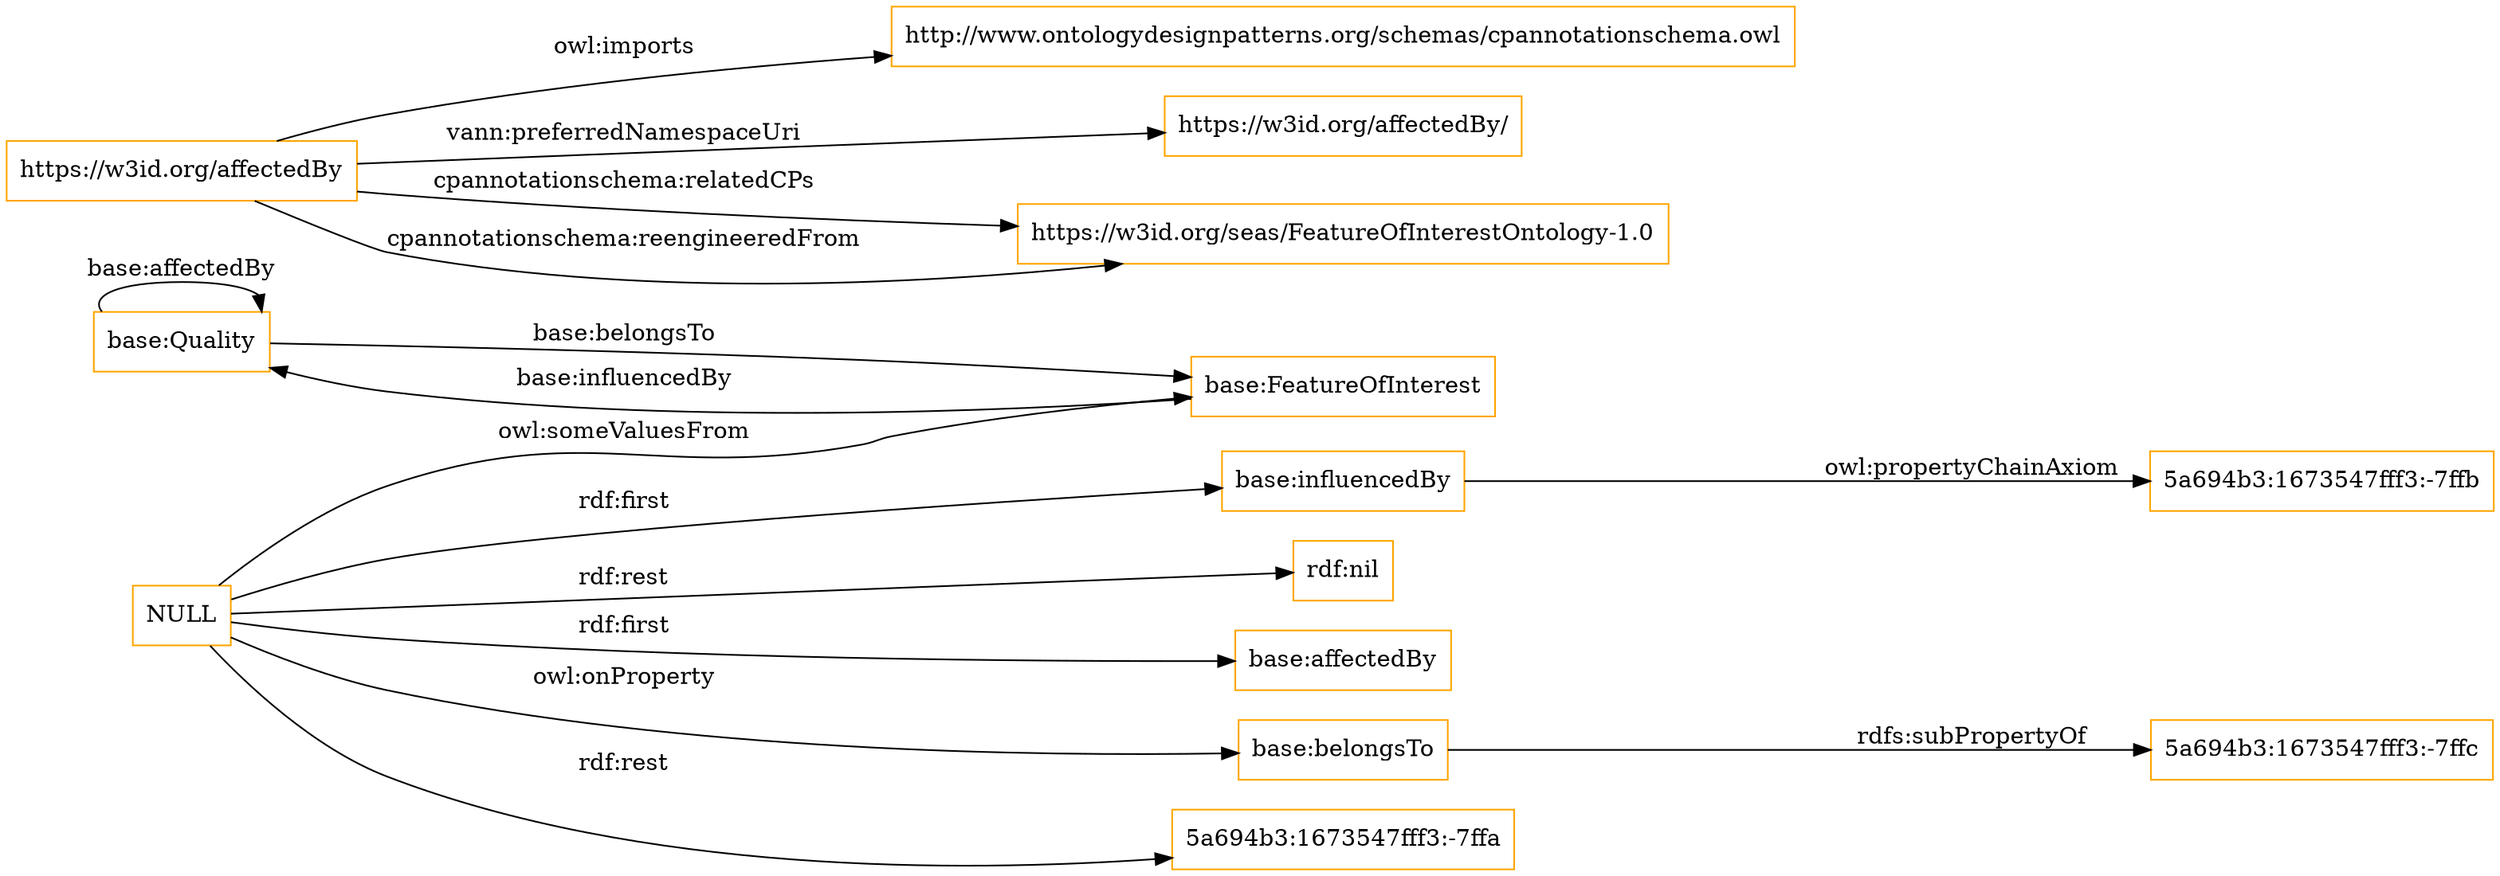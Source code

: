 digraph ar2dtool_diagram { 
rankdir=LR;
size="1501"
node [shape = rectangle, color="orange"]; "base:Quality" "base:FeatureOfInterest" ; /*classes style*/
	"https://w3id.org/affectedBy" -> "http://www.ontologydesignpatterns.org/schemas/cpannotationschema.owl" [ label = "owl:imports" ];
	"https://w3id.org/affectedBy" -> "https://w3id.org/affectedBy/" [ label = "vann:preferredNamespaceUri" ];
	"https://w3id.org/affectedBy" -> "https://w3id.org/seas/FeatureOfInterestOntology-1.0" [ label = "cpannotationschema:relatedCPs" ];
	"https://w3id.org/affectedBy" -> "https://w3id.org/seas/FeatureOfInterestOntology-1.0" [ label = "cpannotationschema:reengineeredFrom" ];
	"base:influencedBy" -> "5a694b3:1673547fff3:-7ffb" [ label = "owl:propertyChainAxiom" ];
	"NULL" -> "rdf:nil" [ label = "rdf:rest" ];
	"NULL" -> "base:affectedBy" [ label = "rdf:first" ];
	"NULL" -> "base:FeatureOfInterest" [ label = "owl:someValuesFrom" ];
	"NULL" -> "base:belongsTo" [ label = "owl:onProperty" ];
	"NULL" -> "5a694b3:1673547fff3:-7ffa" [ label = "rdf:rest" ];
	"NULL" -> "base:influencedBy" [ label = "rdf:first" ];
	"base:belongsTo" -> "5a694b3:1673547fff3:-7ffc" [ label = "rdfs:subPropertyOf" ];
	"base:Quality" -> "base:FeatureOfInterest" [ label = "base:belongsTo" ];
	"base:Quality" -> "base:Quality" [ label = "base:affectedBy" ];
	"base:FeatureOfInterest" -> "base:Quality" [ label = "base:influencedBy" ];

}
